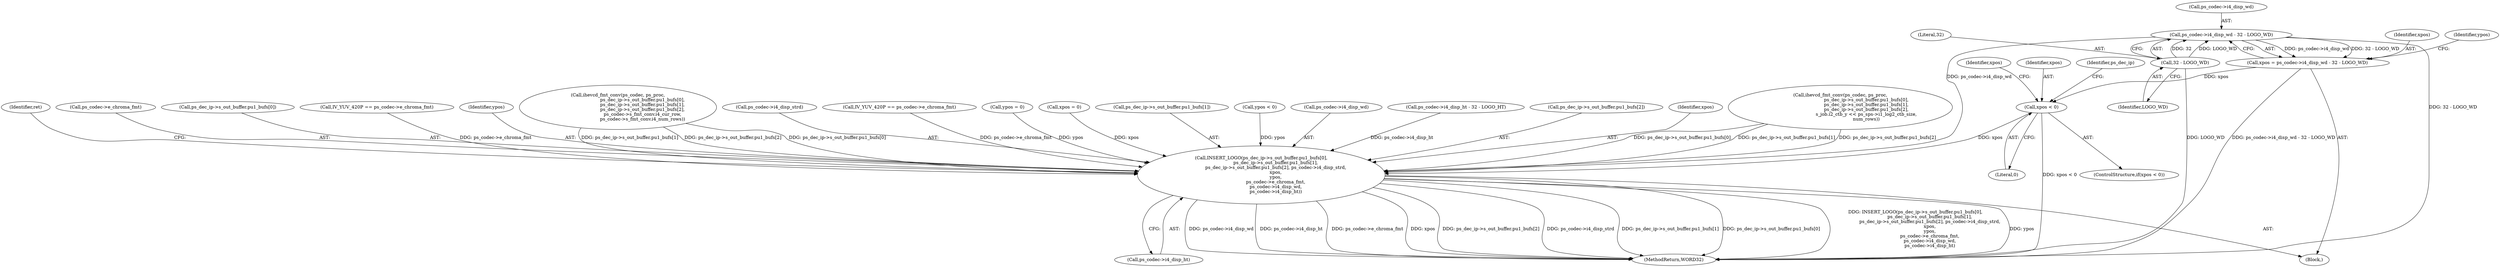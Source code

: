 digraph "0_Android_87fb7909c49e6a4510ba86ace1ffc83459c7e1b9@pointer" {
"1001849" [label="(Call,ps_codec->i4_disp_wd - 32 - LOGO_WD)"];
"1001853" [label="(Call,32 - LOGO_WD)"];
"1001847" [label="(Call,xpos = ps_codec->i4_disp_wd - 32 - LOGO_WD)"];
"1001874" [label="(Call,xpos < 0)"];
"1001880" [label="(Call,INSERT_LOGO(ps_dec_ip->s_out_buffer.pu1_bufs[0],\n                    ps_dec_ip->s_out_buffer.pu1_bufs[1],\n                    ps_dec_ip->s_out_buffer.pu1_bufs[2], ps_codec->i4_disp_strd,\n                    xpos,\n                    ypos,\n                    ps_codec->e_chroma_fmt,\n                    ps_codec->i4_disp_wd,\n                    ps_codec->i4_disp_ht))"];
"1001888" [label="(Call,ps_dec_ip->s_out_buffer.pu1_bufs[1])"];
"1001867" [label="(Call,ypos < 0)"];
"1001910" [label="(Call,ps_codec->i4_disp_wd)"];
"1001853" [label="(Call,32 - LOGO_WD)"];
"1001859" [label="(Call,ps_codec->i4_disp_ht - 32 - LOGO_HT)"];
"1001876" [label="(Literal,0)"];
"1001854" [label="(Literal,32)"];
"1001895" [label="(Call,ps_dec_ip->s_out_buffer.pu1_bufs[2])"];
"1001905" [label="(Identifier,xpos)"];
"1001542" [label="(Call,ihevcd_fmt_conv(ps_codec, ps_proc,\n                                    ps_dec_ip->s_out_buffer.pu1_bufs[0],\n                                    ps_dec_ip->s_out_buffer.pu1_bufs[1],\n                                    ps_dec_ip->s_out_buffer.pu1_bufs[2],\n                                    s_job.i2_ctb_y << ps_sps->i1_log2_ctb_size,\n                                    num_rows))"];
"1001858" [label="(Identifier,ypos)"];
"1001850" [label="(Call,ps_codec->i4_disp_wd)"];
"1001845" [label="(Block,)"];
"1001918" [label="(MethodReturn,WORD32)"];
"1001917" [label="(Identifier,ret)"];
"1001873" [label="(ControlStructure,if(xpos < 0))"];
"1001913" [label="(Call,ps_codec->i4_disp_ht)"];
"1001907" [label="(Call,ps_codec->e_chroma_fmt)"];
"1001878" [label="(Identifier,xpos)"];
"1001881" [label="(Call,ps_dec_ip->s_out_buffer.pu1_bufs[0])"];
"1001880" [label="(Call,INSERT_LOGO(ps_dec_ip->s_out_buffer.pu1_bufs[0],\n                    ps_dec_ip->s_out_buffer.pu1_bufs[1],\n                    ps_dec_ip->s_out_buffer.pu1_bufs[2], ps_codec->i4_disp_strd,\n                    xpos,\n                    ypos,\n                    ps_codec->e_chroma_fmt,\n                    ps_codec->i4_disp_wd,\n                    ps_codec->i4_disp_ht))"];
"1001587" [label="(Call,IV_YUV_420P == ps_codec->e_chroma_fmt)"];
"1001848" [label="(Identifier,xpos)"];
"1001906" [label="(Identifier,ypos)"];
"1001649" [label="(Call,ihevcd_fmt_conv(ps_codec, ps_proc,\n                                  ps_dec_ip->s_out_buffer.pu1_bufs[0],\n                                  ps_dec_ip->s_out_buffer.pu1_bufs[1],\n                                  ps_dec_ip->s_out_buffer.pu1_bufs[2],\n                                  ps_codec->s_fmt_conv.i4_cur_row,\n                                  ps_codec->s_fmt_conv.i4_num_rows))"];
"1001875" [label="(Identifier,xpos)"];
"1001884" [label="(Identifier,ps_dec_ip)"];
"1001874" [label="(Call,xpos < 0)"];
"1001849" [label="(Call,ps_codec->i4_disp_wd - 32 - LOGO_WD)"];
"1001847" [label="(Call,xpos = ps_codec->i4_disp_wd - 32 - LOGO_WD)"];
"1001855" [label="(Identifier,LOGO_WD)"];
"1001902" [label="(Call,ps_codec->i4_disp_strd)"];
"1001307" [label="(Call,IV_YUV_420P == ps_codec->e_chroma_fmt)"];
"1001870" [label="(Call,ypos = 0)"];
"1001877" [label="(Call,xpos = 0)"];
"1001849" -> "1001847"  [label="AST: "];
"1001849" -> "1001853"  [label="CFG: "];
"1001850" -> "1001849"  [label="AST: "];
"1001853" -> "1001849"  [label="AST: "];
"1001847" -> "1001849"  [label="CFG: "];
"1001849" -> "1001918"  [label="DDG: 32 - LOGO_WD"];
"1001849" -> "1001847"  [label="DDG: ps_codec->i4_disp_wd"];
"1001849" -> "1001847"  [label="DDG: 32 - LOGO_WD"];
"1001853" -> "1001849"  [label="DDG: 32"];
"1001853" -> "1001849"  [label="DDG: LOGO_WD"];
"1001849" -> "1001880"  [label="DDG: ps_codec->i4_disp_wd"];
"1001853" -> "1001855"  [label="CFG: "];
"1001854" -> "1001853"  [label="AST: "];
"1001855" -> "1001853"  [label="AST: "];
"1001853" -> "1001918"  [label="DDG: LOGO_WD"];
"1001847" -> "1001845"  [label="AST: "];
"1001848" -> "1001847"  [label="AST: "];
"1001858" -> "1001847"  [label="CFG: "];
"1001847" -> "1001918"  [label="DDG: ps_codec->i4_disp_wd - 32 - LOGO_WD"];
"1001847" -> "1001874"  [label="DDG: xpos"];
"1001874" -> "1001873"  [label="AST: "];
"1001874" -> "1001876"  [label="CFG: "];
"1001875" -> "1001874"  [label="AST: "];
"1001876" -> "1001874"  [label="AST: "];
"1001878" -> "1001874"  [label="CFG: "];
"1001884" -> "1001874"  [label="CFG: "];
"1001874" -> "1001918"  [label="DDG: xpos < 0"];
"1001874" -> "1001880"  [label="DDG: xpos"];
"1001880" -> "1001845"  [label="AST: "];
"1001880" -> "1001913"  [label="CFG: "];
"1001881" -> "1001880"  [label="AST: "];
"1001888" -> "1001880"  [label="AST: "];
"1001895" -> "1001880"  [label="AST: "];
"1001902" -> "1001880"  [label="AST: "];
"1001905" -> "1001880"  [label="AST: "];
"1001906" -> "1001880"  [label="AST: "];
"1001907" -> "1001880"  [label="AST: "];
"1001910" -> "1001880"  [label="AST: "];
"1001913" -> "1001880"  [label="AST: "];
"1001917" -> "1001880"  [label="CFG: "];
"1001880" -> "1001918"  [label="DDG: ps_codec->e_chroma_fmt"];
"1001880" -> "1001918"  [label="DDG: xpos"];
"1001880" -> "1001918"  [label="DDG: ps_dec_ip->s_out_buffer.pu1_bufs[2]"];
"1001880" -> "1001918"  [label="DDG: ps_codec->i4_disp_strd"];
"1001880" -> "1001918"  [label="DDG: ps_dec_ip->s_out_buffer.pu1_bufs[1]"];
"1001880" -> "1001918"  [label="DDG: ps_dec_ip->s_out_buffer.pu1_bufs[0]"];
"1001880" -> "1001918"  [label="DDG: INSERT_LOGO(ps_dec_ip->s_out_buffer.pu1_bufs[0],\n                    ps_dec_ip->s_out_buffer.pu1_bufs[1],\n                    ps_dec_ip->s_out_buffer.pu1_bufs[2], ps_codec->i4_disp_strd,\n                    xpos,\n                    ypos,\n                    ps_codec->e_chroma_fmt,\n                    ps_codec->i4_disp_wd,\n                    ps_codec->i4_disp_ht)"];
"1001880" -> "1001918"  [label="DDG: ypos"];
"1001880" -> "1001918"  [label="DDG: ps_codec->i4_disp_wd"];
"1001880" -> "1001918"  [label="DDG: ps_codec->i4_disp_ht"];
"1001542" -> "1001880"  [label="DDG: ps_dec_ip->s_out_buffer.pu1_bufs[0]"];
"1001542" -> "1001880"  [label="DDG: ps_dec_ip->s_out_buffer.pu1_bufs[1]"];
"1001542" -> "1001880"  [label="DDG: ps_dec_ip->s_out_buffer.pu1_bufs[2]"];
"1001649" -> "1001880"  [label="DDG: ps_dec_ip->s_out_buffer.pu1_bufs[0]"];
"1001649" -> "1001880"  [label="DDG: ps_dec_ip->s_out_buffer.pu1_bufs[1]"];
"1001649" -> "1001880"  [label="DDG: ps_dec_ip->s_out_buffer.pu1_bufs[2]"];
"1001877" -> "1001880"  [label="DDG: xpos"];
"1001870" -> "1001880"  [label="DDG: ypos"];
"1001867" -> "1001880"  [label="DDG: ypos"];
"1001587" -> "1001880"  [label="DDG: ps_codec->e_chroma_fmt"];
"1001307" -> "1001880"  [label="DDG: ps_codec->e_chroma_fmt"];
"1001859" -> "1001880"  [label="DDG: ps_codec->i4_disp_ht"];
}
